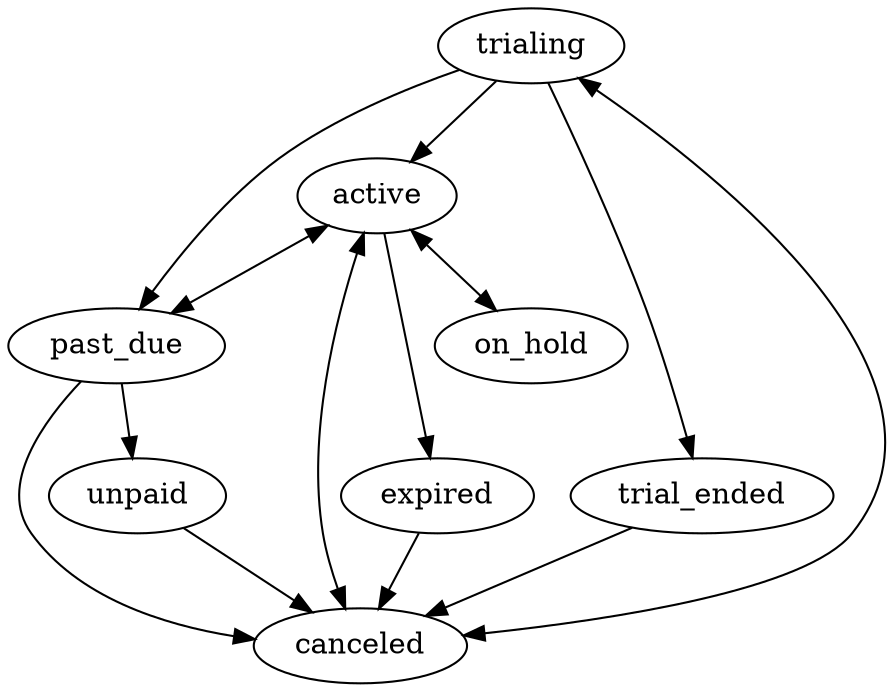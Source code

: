 digraph subscription_states {
 concentrate=true;
 trialing -> active;
 trialing -> trial_ended;
 trialing -> past_due;
 trialing -> canceled;
 trial_ended -> canceled;
 active -> canceled;
 active -> past_due;
 active -> expired;
 active -> on_hold
 past_due -> unpaid;
 past_due -> active;
 past_due -> canceled;
 unpaid -> canceled;
 expired -> canceled;
 canceled -> active;
 canceled -> trialing;
 on_hold -> active;
}

